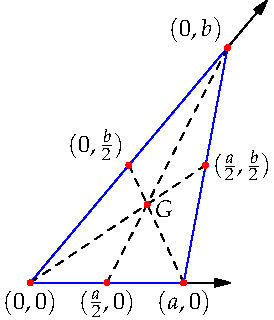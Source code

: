 settings.tex="pdflatex";

texpreamble("\usepackage{amsmath}
\usepackage{amsthm,amssymb}
\usepackage{mathpazo}
\usepackage[svgnames]{xcolor}
");
import graph;

size(160);

pair O=(0,0);
pair A=(3,0);
pair B=6*dir(50);
pair OA=(O+A)/2;
pair OB=(O+B)/2;
pair AB=(B+A)/2;
pair G=2*AB/3;


draw(1.2B--O--1.3A,Arrows);

draw(O--A--B--cycle,blue);
draw(O--AB,dashed);
draw(B--OA,dashed);
draw(A--OB,dashed);

dot(Label("$(0,0)$",black),O,S,red);
dot(Label("$(a,0)$",black),A,S,red);
dot(Label("$(0,b)$",black),B,NW,red);
dot(Label("$(\frac a2,0)$",black),OA,S,red);
dot(Label("$(0,\frac b2)$",black),OB,NW,red);
dot(Label("$(\frac a2,\frac b2)$",black),AB,E,red);
dot(Label("$G$",black),G,dir(-15),red);
